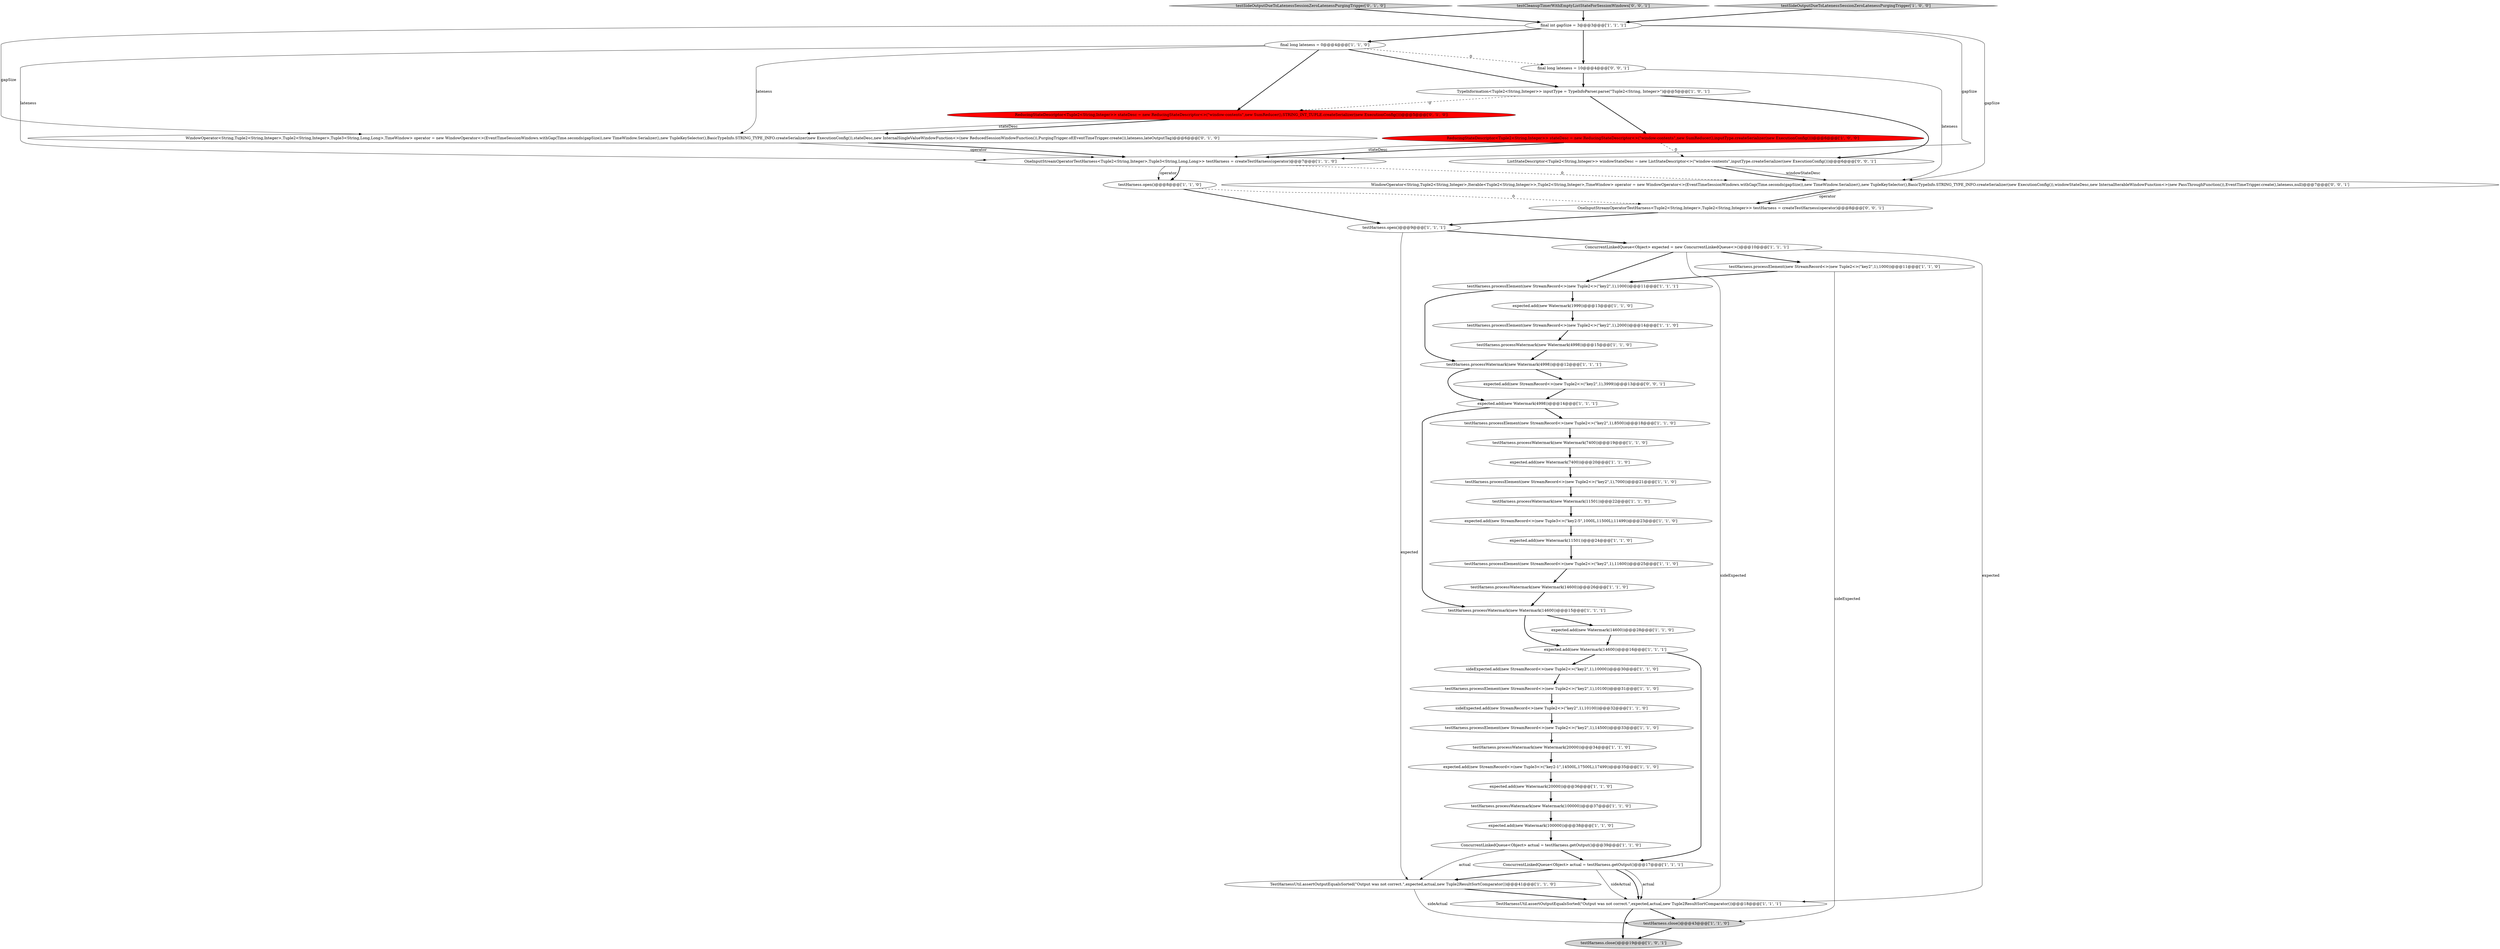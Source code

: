digraph {
2 [style = filled, label = "TypeInformation<Tuple2<String,Integer>> inputType = TypeInfoParser.parse(\"Tuple2<String, Integer>\")@@@5@@@['1', '0', '1']", fillcolor = white, shape = ellipse image = "AAA0AAABBB1BBB"];
13 [style = filled, label = "testHarness.processElement(new StreamRecord<>(new Tuple2<>(\"key2\",1),10100))@@@31@@@['1', '1', '0']", fillcolor = white, shape = ellipse image = "AAA0AAABBB1BBB"];
11 [style = filled, label = "testHarness.processWatermark(new Watermark(20000))@@@34@@@['1', '1', '0']", fillcolor = white, shape = ellipse image = "AAA0AAABBB1BBB"];
35 [style = filled, label = "ConcurrentLinkedQueue<Object> actual = testHarness.getOutput()@@@39@@@['1', '1', '0']", fillcolor = white, shape = ellipse image = "AAA0AAABBB1BBB"];
8 [style = filled, label = "expected.add(new StreamRecord<>(new Tuple3<>(\"key2-1\",14500L,17500L),17499))@@@35@@@['1', '1', '0']", fillcolor = white, shape = ellipse image = "AAA0AAABBB1BBB"];
1 [style = filled, label = "testHarness.close()@@@43@@@['1', '1', '0']", fillcolor = lightgray, shape = ellipse image = "AAA0AAABBB1BBB"];
50 [style = filled, label = "expected.add(new StreamRecord<>(new Tuple2<>(\"key2\",1),3999))@@@13@@@['0', '0', '1']", fillcolor = white, shape = ellipse image = "AAA0AAABBB3BBB"];
29 [style = filled, label = "sideExpected.add(new StreamRecord<>(new Tuple2<>(\"key2\",1),10100))@@@32@@@['1', '1', '0']", fillcolor = white, shape = ellipse image = "AAA0AAABBB1BBB"];
51 [style = filled, label = "OneInputStreamOperatorTestHarness<Tuple2<String,Integer>,Tuple2<String,Integer>> testHarness = createTestHarness(operator)@@@8@@@['0', '0', '1']", fillcolor = white, shape = ellipse image = "AAA0AAABBB3BBB"];
39 [style = filled, label = "testHarness.processWatermark(new Watermark(7400))@@@19@@@['1', '1', '0']", fillcolor = white, shape = ellipse image = "AAA0AAABBB1BBB"];
43 [style = filled, label = "testSideOutputDueToLatenessSessionZeroLatenessPurgingTrigger['0', '1', '0']", fillcolor = lightgray, shape = diamond image = "AAA0AAABBB2BBB"];
15 [style = filled, label = "ConcurrentLinkedQueue<Object> expected = new ConcurrentLinkedQueue<>()@@@10@@@['1', '1', '1']", fillcolor = white, shape = ellipse image = "AAA0AAABBB1BBB"];
17 [style = filled, label = "expected.add(new Watermark(100000))@@@38@@@['1', '1', '0']", fillcolor = white, shape = ellipse image = "AAA0AAABBB1BBB"];
46 [style = filled, label = "testCleanupTimerWithEmptyListStateForSessionWindows['0', '0', '1']", fillcolor = lightgray, shape = diamond image = "AAA0AAABBB3BBB"];
22 [style = filled, label = "expected.add(new Watermark(1999))@@@13@@@['1', '1', '0']", fillcolor = white, shape = ellipse image = "AAA0AAABBB1BBB"];
0 [style = filled, label = "expected.add(new Watermark(14600))@@@16@@@['1', '1', '1']", fillcolor = white, shape = ellipse image = "AAA0AAABBB1BBB"];
27 [style = filled, label = "ConcurrentLinkedQueue<Object> actual = testHarness.getOutput()@@@17@@@['1', '1', '1']", fillcolor = white, shape = ellipse image = "AAA0AAABBB1BBB"];
40 [style = filled, label = "testHarness.close()@@@19@@@['1', '0', '1']", fillcolor = lightgray, shape = ellipse image = "AAA0AAABBB1BBB"];
33 [style = filled, label = "expected.add(new Watermark(20000))@@@36@@@['1', '1', '0']", fillcolor = white, shape = ellipse image = "AAA0AAABBB1BBB"];
42 [style = filled, label = "testSideOutputDueToLatenessSessionZeroLatenessPurgingTrigger['1', '0', '0']", fillcolor = lightgray, shape = diamond image = "AAA0AAABBB1BBB"];
34 [style = filled, label = "testHarness.processWatermark(new Watermark(14600))@@@26@@@['1', '1', '0']", fillcolor = white, shape = ellipse image = "AAA0AAABBB1BBB"];
24 [style = filled, label = "expected.add(new StreamRecord<>(new Tuple3<>(\"key2-5\",1000L,11500L),11499))@@@23@@@['1', '1', '0']", fillcolor = white, shape = ellipse image = "AAA0AAABBB1BBB"];
37 [style = filled, label = "expected.add(new Watermark(14600))@@@28@@@['1', '1', '0']", fillcolor = white, shape = ellipse image = "AAA0AAABBB1BBB"];
10 [style = filled, label = "testHarness.processElement(new StreamRecord<>(new Tuple2<>(\"key2\",1),11600))@@@25@@@['1', '1', '0']", fillcolor = white, shape = ellipse image = "AAA0AAABBB1BBB"];
16 [style = filled, label = "testHarness.processWatermark(new Watermark(4998))@@@12@@@['1', '1', '1']", fillcolor = white, shape = ellipse image = "AAA0AAABBB1BBB"];
5 [style = filled, label = "testHarness.processElement(new StreamRecord<>(new Tuple2<>(\"key2\",1),14500))@@@33@@@['1', '1', '0']", fillcolor = white, shape = ellipse image = "AAA0AAABBB1BBB"];
45 [style = filled, label = "WindowOperator<String,Tuple2<String,Integer>,Tuple2<String,Integer>,Tuple3<String,Long,Long>,TimeWindow> operator = new WindowOperator<>(EventTimeSessionWindows.withGap(Time.seconds(gapSize)),new TimeWindow.Serializer(),new TupleKeySelector(),BasicTypeInfo.STRING_TYPE_INFO.createSerializer(new ExecutionConfig()),stateDesc,new InternalSingleValueWindowFunction<>(new ReducedSessionWindowFunction()),PurgingTrigger.of(EventTimeTrigger.create()),lateness,lateOutputTag)@@@6@@@['0', '1', '0']", fillcolor = white, shape = ellipse image = "AAA0AAABBB2BBB"];
6 [style = filled, label = "expected.add(new Watermark(4998))@@@14@@@['1', '1', '1']", fillcolor = white, shape = ellipse image = "AAA0AAABBB1BBB"];
25 [style = filled, label = "testHarness.processWatermark(new Watermark(100000))@@@37@@@['1', '1', '0']", fillcolor = white, shape = ellipse image = "AAA0AAABBB1BBB"];
31 [style = filled, label = "testHarness.open()@@@8@@@['1', '1', '0']", fillcolor = white, shape = ellipse image = "AAA0AAABBB1BBB"];
47 [style = filled, label = "final long lateness = 10@@@4@@@['0', '0', '1']", fillcolor = white, shape = ellipse image = "AAA0AAABBB3BBB"];
48 [style = filled, label = "ListStateDescriptor<Tuple2<String,Integer>> windowStateDesc = new ListStateDescriptor<>(\"window-contents\",inputType.createSerializer(new ExecutionConfig()))@@@6@@@['0', '0', '1']", fillcolor = white, shape = ellipse image = "AAA0AAABBB3BBB"];
28 [style = filled, label = "testHarness.processWatermark(new Watermark(14600))@@@15@@@['1', '1', '1']", fillcolor = white, shape = ellipse image = "AAA0AAABBB1BBB"];
9 [style = filled, label = "final long lateness = 0@@@4@@@['1', '1', '0']", fillcolor = white, shape = ellipse image = "AAA0AAABBB1BBB"];
7 [style = filled, label = "expected.add(new Watermark(7400))@@@20@@@['1', '1', '0']", fillcolor = white, shape = ellipse image = "AAA0AAABBB1BBB"];
3 [style = filled, label = "testHarness.open()@@@9@@@['1', '1', '1']", fillcolor = white, shape = ellipse image = "AAA0AAABBB1BBB"];
4 [style = filled, label = "testHarness.processElement(new StreamRecord<>(new Tuple2<>(\"key2\",1),1000))@@@11@@@['1', '1', '0']", fillcolor = white, shape = ellipse image = "AAA0AAABBB1BBB"];
12 [style = filled, label = "ReducingStateDescriptor<Tuple2<String,Integer>> stateDesc = new ReducingStateDescriptor<>(\"window-contents\",new SumReducer(),inputType.createSerializer(new ExecutionConfig()))@@@6@@@['1', '0', '0']", fillcolor = red, shape = ellipse image = "AAA1AAABBB1BBB"];
21 [style = filled, label = "testHarness.processWatermark(new Watermark(4998))@@@15@@@['1', '1', '0']", fillcolor = white, shape = ellipse image = "AAA0AAABBB1BBB"];
44 [style = filled, label = "ReducingStateDescriptor<Tuple2<String,Integer>> stateDesc = new ReducingStateDescriptor<>(\"window-contents\",new SumReducer(),STRING_INT_TUPLE.createSerializer(new ExecutionConfig()))@@@5@@@['0', '1', '0']", fillcolor = red, shape = ellipse image = "AAA1AAABBB2BBB"];
49 [style = filled, label = "WindowOperator<String,Tuple2<String,Integer>,Iterable<Tuple2<String,Integer>>,Tuple2<String,Integer>,TimeWindow> operator = new WindowOperator<>(EventTimeSessionWindows.withGap(Time.seconds(gapSize)),new TimeWindow.Serializer(),new TupleKeySelector(),BasicTypeInfo.STRING_TYPE_INFO.createSerializer(new ExecutionConfig()),windowStateDesc,new InternalIterableWindowFunction<>(new PassThroughFunction()),EventTimeTrigger.create(),lateness,null)@@@7@@@['0', '0', '1']", fillcolor = white, shape = ellipse image = "AAA0AAABBB3BBB"];
18 [style = filled, label = "OneInputStreamOperatorTestHarness<Tuple2<String,Integer>,Tuple3<String,Long,Long>> testHarness = createTestHarness(operator)@@@7@@@['1', '1', '0']", fillcolor = white, shape = ellipse image = "AAA0AAABBB1BBB"];
30 [style = filled, label = "final int gapSize = 3@@@3@@@['1', '1', '1']", fillcolor = white, shape = ellipse image = "AAA0AAABBB1BBB"];
36 [style = filled, label = "TestHarnessUtil.assertOutputEqualsSorted(\"Output was not correct.\",expected,actual,new Tuple2ResultSortComparator())@@@41@@@['1', '1', '0']", fillcolor = white, shape = ellipse image = "AAA0AAABBB1BBB"];
38 [style = filled, label = "testHarness.processElement(new StreamRecord<>(new Tuple2<>(\"key2\",1),7000))@@@21@@@['1', '1', '0']", fillcolor = white, shape = ellipse image = "AAA0AAABBB1BBB"];
32 [style = filled, label = "expected.add(new Watermark(11501))@@@24@@@['1', '1', '0']", fillcolor = white, shape = ellipse image = "AAA0AAABBB1BBB"];
41 [style = filled, label = "testHarness.processElement(new StreamRecord<>(new Tuple2<>(\"key2\",1),1000))@@@11@@@['1', '1', '1']", fillcolor = white, shape = ellipse image = "AAA0AAABBB1BBB"];
19 [style = filled, label = "TestHarnessUtil.assertOutputEqualsSorted(\"Output was not correct.\",expected,actual,new Tuple2ResultSortComparator())@@@18@@@['1', '1', '1']", fillcolor = white, shape = ellipse image = "AAA0AAABBB1BBB"];
23 [style = filled, label = "sideExpected.add(new StreamRecord<>(new Tuple2<>(\"key2\",1),10000))@@@30@@@['1', '1', '0']", fillcolor = white, shape = ellipse image = "AAA0AAABBB1BBB"];
14 [style = filled, label = "testHarness.processWatermark(new Watermark(11501))@@@22@@@['1', '1', '0']", fillcolor = white, shape = ellipse image = "AAA0AAABBB1BBB"];
26 [style = filled, label = "testHarness.processElement(new StreamRecord<>(new Tuple2<>(\"key2\",1),8500))@@@18@@@['1', '1', '0']", fillcolor = white, shape = ellipse image = "AAA0AAABBB1BBB"];
20 [style = filled, label = "testHarness.processElement(new StreamRecord<>(new Tuple2<>(\"key2\",1),2000))@@@14@@@['1', '1', '0']", fillcolor = white, shape = ellipse image = "AAA0AAABBB1BBB"];
14->24 [style = bold, label=""];
37->0 [style = bold, label=""];
29->5 [style = bold, label=""];
30->18 [style = solid, label="gapSize"];
24->32 [style = bold, label=""];
49->51 [style = bold, label=""];
36->1 [style = solid, label="sideActual"];
18->49 [style = dashed, label="0"];
28->0 [style = bold, label=""];
19->1 [style = bold, label=""];
33->25 [style = bold, label=""];
23->13 [style = bold, label=""];
48->49 [style = solid, label="windowStateDesc"];
12->18 [style = bold, label=""];
15->41 [style = bold, label=""];
21->16 [style = bold, label=""];
27->19 [style = bold, label=""];
41->22 [style = bold, label=""];
18->31 [style = solid, label="operator"];
17->35 [style = bold, label=""];
18->31 [style = bold, label=""];
48->49 [style = bold, label=""];
28->37 [style = bold, label=""];
47->49 [style = solid, label="lateness"];
9->2 [style = bold, label=""];
31->51 [style = dashed, label="0"];
16->6 [style = bold, label=""];
32->10 [style = bold, label=""];
44->45 [style = solid, label="stateDesc"];
12->18 [style = solid, label="stateDesc"];
9->45 [style = solid, label="lateness"];
0->23 [style = bold, label=""];
10->34 [style = bold, label=""];
22->20 [style = bold, label=""];
39->7 [style = bold, label=""];
9->44 [style = bold, label=""];
47->2 [style = bold, label=""];
11->8 [style = bold, label=""];
5->11 [style = bold, label=""];
30->47 [style = bold, label=""];
3->36 [style = solid, label="expected"];
31->3 [style = bold, label=""];
45->18 [style = solid, label="operator"];
44->45 [style = bold, label=""];
12->48 [style = dashed, label="0"];
8->33 [style = bold, label=""];
2->48 [style = bold, label=""];
49->51 [style = solid, label="operator"];
6->26 [style = bold, label=""];
35->36 [style = solid, label="actual"];
30->9 [style = bold, label=""];
15->19 [style = solid, label="sideExpected"];
4->1 [style = solid, label="sideExpected"];
25->17 [style = bold, label=""];
4->41 [style = bold, label=""];
16->50 [style = bold, label=""];
34->28 [style = bold, label=""];
46->30 [style = bold, label=""];
41->16 [style = bold, label=""];
19->40 [style = bold, label=""];
36->19 [style = bold, label=""];
45->18 [style = bold, label=""];
35->27 [style = bold, label=""];
27->36 [style = bold, label=""];
50->6 [style = bold, label=""];
1->40 [style = bold, label=""];
30->45 [style = solid, label="gapSize"];
0->27 [style = bold, label=""];
27->19 [style = solid, label="actual"];
3->15 [style = bold, label=""];
26->39 [style = bold, label=""];
43->30 [style = bold, label=""];
2->12 [style = bold, label=""];
38->14 [style = bold, label=""];
27->19 [style = solid, label="sideActual"];
20->21 [style = bold, label=""];
9->47 [style = dashed, label="0"];
51->3 [style = bold, label=""];
7->38 [style = bold, label=""];
13->29 [style = bold, label=""];
42->30 [style = bold, label=""];
15->19 [style = solid, label="expected"];
15->4 [style = bold, label=""];
9->18 [style = solid, label="lateness"];
30->49 [style = solid, label="gapSize"];
2->44 [style = dashed, label="0"];
6->28 [style = bold, label=""];
}
